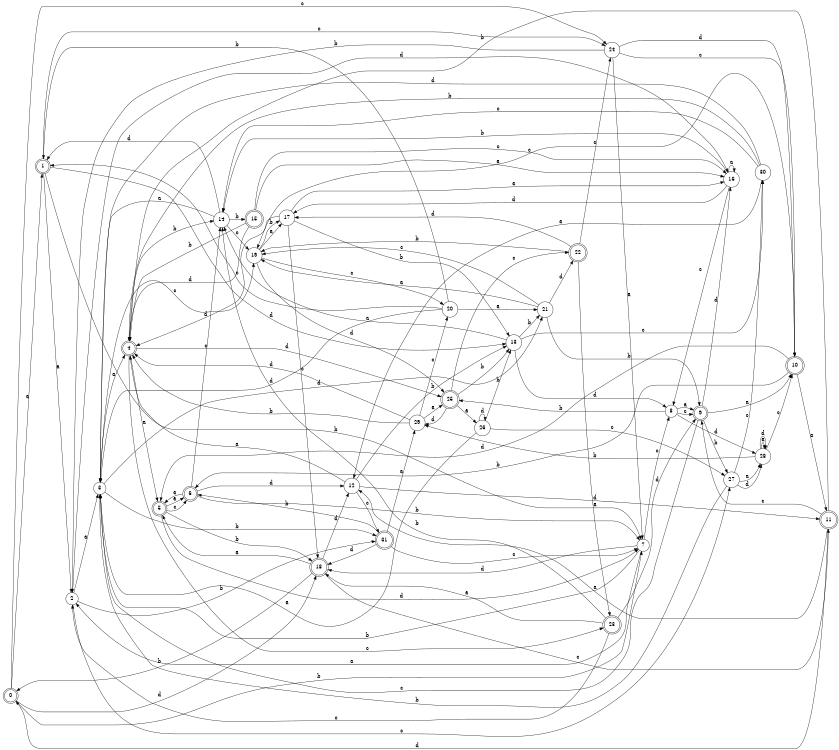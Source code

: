 digraph n26_10 {
__start0 [label="" shape="none"];

rankdir=LR;
size="8,5";

s0 [style="rounded,filled", color="black", fillcolor="white" shape="doublecircle", label="0"];
s1 [style="rounded,filled", color="black", fillcolor="white" shape="doublecircle", label="1"];
s2 [style="filled", color="black", fillcolor="white" shape="circle", label="2"];
s3 [style="filled", color="black", fillcolor="white" shape="circle", label="3"];
s4 [style="rounded,filled", color="black", fillcolor="white" shape="doublecircle", label="4"];
s5 [style="rounded,filled", color="black", fillcolor="white" shape="doublecircle", label="5"];
s6 [style="rounded,filled", color="black", fillcolor="white" shape="doublecircle", label="6"];
s7 [style="filled", color="black", fillcolor="white" shape="circle", label="7"];
s8 [style="filled", color="black", fillcolor="white" shape="circle", label="8"];
s9 [style="rounded,filled", color="black", fillcolor="white" shape="doublecircle", label="9"];
s10 [style="rounded,filled", color="black", fillcolor="white" shape="doublecircle", label="10"];
s11 [style="rounded,filled", color="black", fillcolor="white" shape="doublecircle", label="11"];
s12 [style="filled", color="black", fillcolor="white" shape="circle", label="12"];
s13 [style="filled", color="black", fillcolor="white" shape="circle", label="13"];
s14 [style="filled", color="black", fillcolor="white" shape="circle", label="14"];
s15 [style="rounded,filled", color="black", fillcolor="white" shape="doublecircle", label="15"];
s16 [style="filled", color="black", fillcolor="white" shape="circle", label="16"];
s17 [style="filled", color="black", fillcolor="white" shape="circle", label="17"];
s18 [style="rounded,filled", color="black", fillcolor="white" shape="doublecircle", label="18"];
s19 [style="filled", color="black", fillcolor="white" shape="circle", label="19"];
s20 [style="filled", color="black", fillcolor="white" shape="circle", label="20"];
s21 [style="filled", color="black", fillcolor="white" shape="circle", label="21"];
s22 [style="rounded,filled", color="black", fillcolor="white" shape="doublecircle", label="22"];
s23 [style="rounded,filled", color="black", fillcolor="white" shape="doublecircle", label="23"];
s24 [style="filled", color="black", fillcolor="white" shape="circle", label="24"];
s25 [style="rounded,filled", color="black", fillcolor="white" shape="doublecircle", label="25"];
s26 [style="filled", color="black", fillcolor="white" shape="circle", label="26"];
s27 [style="filled", color="black", fillcolor="white" shape="circle", label="27"];
s28 [style="filled", color="black", fillcolor="white" shape="circle", label="28"];
s29 [style="filled", color="black", fillcolor="white" shape="circle", label="29"];
s30 [style="filled", color="black", fillcolor="white" shape="circle", label="30"];
s31 [style="rounded,filled", color="black", fillcolor="white" shape="doublecircle", label="31"];
s0 -> s1 [label="a"];
s0 -> s7 [label="b"];
s0 -> s24 [label="c"];
s0 -> s18 [label="d"];
s1 -> s2 [label="a"];
s1 -> s7 [label="b"];
s1 -> s24 [label="c"];
s1 -> s13 [label="d"];
s2 -> s3 [label="a"];
s2 -> s31 [label="b"];
s2 -> s27 [label="c"];
s2 -> s16 [label="d"];
s3 -> s4 [label="a"];
s3 -> s31 [label="b"];
s3 -> s19 [label="c"];
s3 -> s21 [label="d"];
s4 -> s5 [label="a"];
s4 -> s14 [label="b"];
s4 -> s23 [label="c"];
s4 -> s25 [label="d"];
s5 -> s6 [label="a"];
s5 -> s18 [label="b"];
s5 -> s6 [label="c"];
s5 -> s7 [label="d"];
s6 -> s5 [label="a"];
s6 -> s7 [label="b"];
s6 -> s14 [label="c"];
s6 -> s12 [label="d"];
s7 -> s2 [label="a"];
s7 -> s3 [label="b"];
s7 -> s8 [label="c"];
s7 -> s18 [label="d"];
s8 -> s9 [label="a"];
s8 -> s25 [label="b"];
s8 -> s9 [label="c"];
s8 -> s28 [label="d"];
s9 -> s10 [label="a"];
s9 -> s27 [label="b"];
s9 -> s3 [label="c"];
s9 -> s16 [label="d"];
s10 -> s11 [label="a"];
s10 -> s6 [label="b"];
s10 -> s19 [label="c"];
s10 -> s5 [label="d"];
s11 -> s12 [label="a"];
s11 -> s4 [label="b"];
s11 -> s9 [label="c"];
s11 -> s0 [label="d"];
s12 -> s4 [label="a"];
s12 -> s13 [label="b"];
s12 -> s31 [label="c"];
s12 -> s11 [label="d"];
s13 -> s14 [label="a"];
s13 -> s21 [label="b"];
s13 -> s30 [label="c"];
s13 -> s8 [label="d"];
s14 -> s3 [label="a"];
s14 -> s15 [label="b"];
s14 -> s19 [label="c"];
s14 -> s1 [label="d"];
s15 -> s16 [label="a"];
s15 -> s4 [label="b"];
s15 -> s16 [label="c"];
s15 -> s4 [label="d"];
s16 -> s16 [label="a"];
s16 -> s14 [label="b"];
s16 -> s8 [label="c"];
s16 -> s17 [label="d"];
s17 -> s16 [label="a"];
s17 -> s13 [label="b"];
s17 -> s18 [label="c"];
s17 -> s4 [label="d"];
s18 -> s5 [label="a"];
s18 -> s0 [label="b"];
s18 -> s11 [label="c"];
s18 -> s12 [label="d"];
s19 -> s17 [label="a"];
s19 -> s17 [label="b"];
s19 -> s20 [label="c"];
s19 -> s25 [label="d"];
s20 -> s21 [label="a"];
s20 -> s1 [label="b"];
s20 -> s1 [label="c"];
s20 -> s3 [label="d"];
s21 -> s19 [label="a"];
s21 -> s9 [label="b"];
s21 -> s19 [label="c"];
s21 -> s22 [label="d"];
s22 -> s23 [label="a"];
s22 -> s19 [label="b"];
s22 -> s24 [label="c"];
s22 -> s17 [label="d"];
s23 -> s18 [label="a"];
s23 -> s14 [label="b"];
s23 -> s2 [label="c"];
s23 -> s9 [label="d"];
s24 -> s7 [label="a"];
s24 -> s2 [label="b"];
s24 -> s10 [label="c"];
s24 -> s10 [label="d"];
s25 -> s26 [label="a"];
s25 -> s13 [label="b"];
s25 -> s22 [label="c"];
s25 -> s29 [label="d"];
s26 -> s3 [label="a"];
s26 -> s13 [label="b"];
s26 -> s27 [label="c"];
s26 -> s26 [label="d"];
s27 -> s28 [label="a"];
s27 -> s3 [label="b"];
s27 -> s30 [label="c"];
s27 -> s28 [label="d"];
s28 -> s28 [label="a"];
s28 -> s29 [label="b"];
s28 -> s10 [label="c"];
s28 -> s28 [label="d"];
s29 -> s25 [label="a"];
s29 -> s4 [label="b"];
s29 -> s20 [label="c"];
s29 -> s4 [label="d"];
s30 -> s12 [label="a"];
s30 -> s4 [label="b"];
s30 -> s14 [label="c"];
s30 -> s3 [label="d"];
s31 -> s29 [label="a"];
s31 -> s6 [label="b"];
s31 -> s7 [label="c"];
s31 -> s18 [label="d"];

}